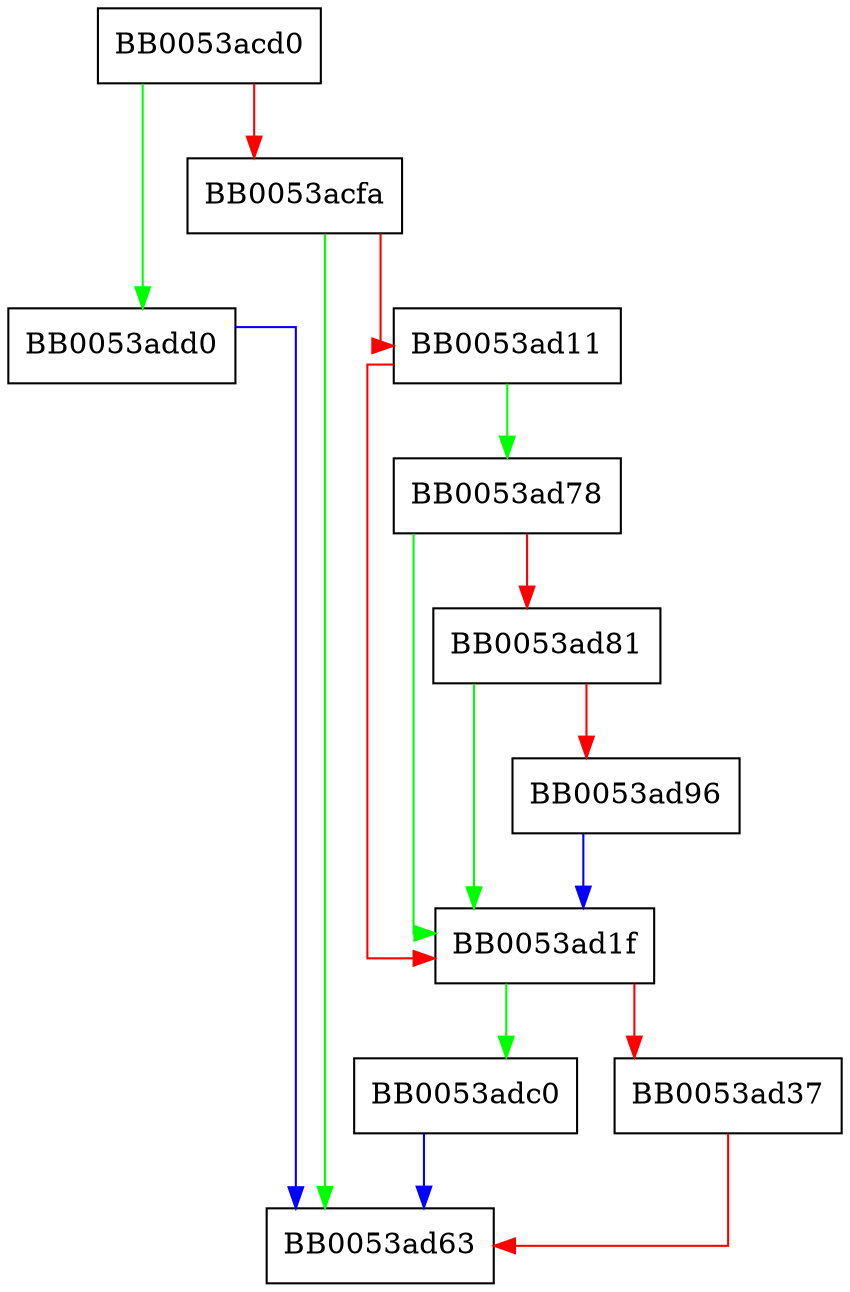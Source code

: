 digraph mem_puts {
  node [shape="box"];
  graph [splines=ortho];
  BB0053acd0 -> BB0053add0 [color="green"];
  BB0053acd0 -> BB0053acfa [color="red"];
  BB0053acfa -> BB0053ad63 [color="green"];
  BB0053acfa -> BB0053ad11 [color="red"];
  BB0053ad11 -> BB0053ad78 [color="green"];
  BB0053ad11 -> BB0053ad1f [color="red"];
  BB0053ad1f -> BB0053adc0 [color="green"];
  BB0053ad1f -> BB0053ad37 [color="red"];
  BB0053ad37 -> BB0053ad63 [color="red"];
  BB0053ad78 -> BB0053ad1f [color="green"];
  BB0053ad78 -> BB0053ad81 [color="red"];
  BB0053ad81 -> BB0053ad1f [color="green"];
  BB0053ad81 -> BB0053ad96 [color="red"];
  BB0053ad96 -> BB0053ad1f [color="blue"];
  BB0053adc0 -> BB0053ad63 [color="blue"];
  BB0053add0 -> BB0053ad63 [color="blue"];
}